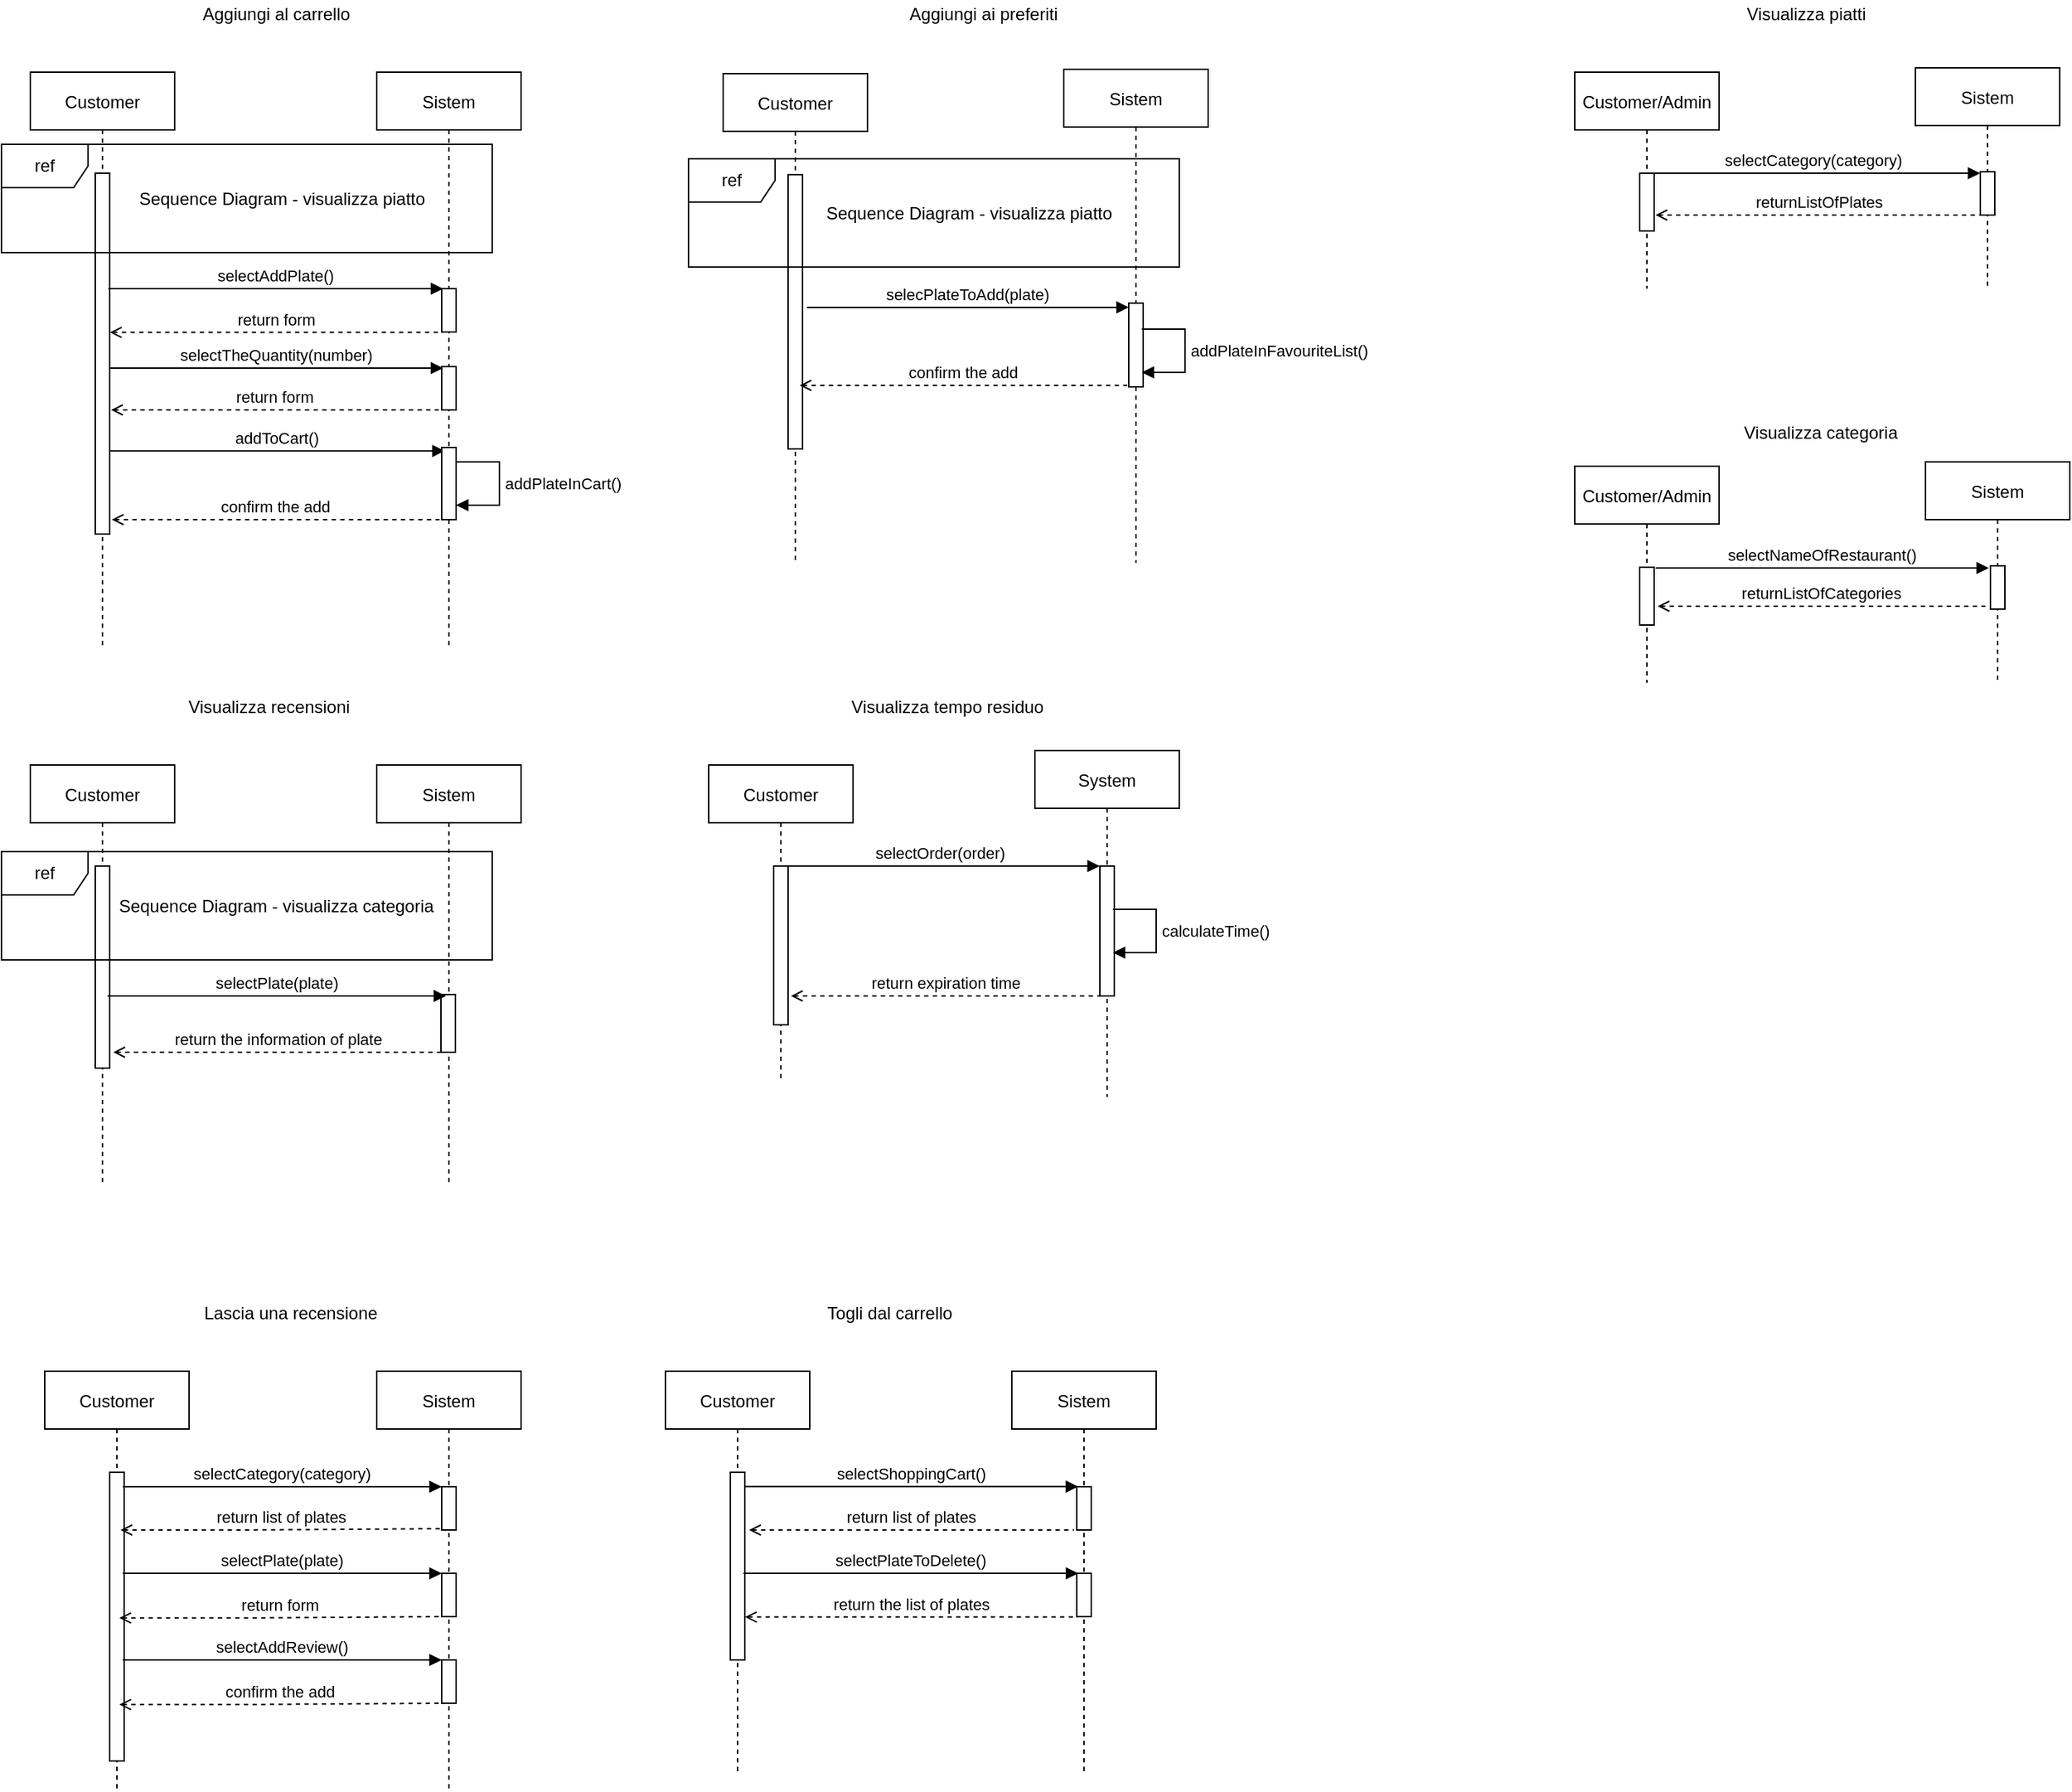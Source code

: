 <mxfile version="14.6.13" type="device"><diagram id="kgpKYQtTHZ0yAKxKKP6v" name="Page-1"><mxGraphModel dx="1422" dy="763" grid="1" gridSize="10" guides="1" tooltips="1" connect="1" arrows="1" fold="1" page="1" pageScale="1" pageWidth="850" pageHeight="1100" math="0" shadow="0"><root><mxCell id="0"/><mxCell id="1" parent="0"/><mxCell id="3nuBFxr9cyL0pnOWT2aG-1" value="Customer" style="shape=umlLifeline;perimeter=lifelinePerimeter;container=1;collapsible=0;recursiveResize=0;rounded=0;shadow=0;strokeWidth=1;" parent="1" vertex="1"><mxGeometry x="120" y="80" width="100" height="400" as="geometry"/></mxCell><mxCell id="3nuBFxr9cyL0pnOWT2aG-2" value="" style="points=[];perimeter=orthogonalPerimeter;rounded=0;shadow=0;strokeWidth=1;" parent="3nuBFxr9cyL0pnOWT2aG-1" vertex="1"><mxGeometry x="45" y="70" width="10" height="250" as="geometry"/></mxCell><mxCell id="faFvhAIwq-i0XWVPRD8w-1" value="Sistem" style="shape=umlLifeline;perimeter=lifelinePerimeter;container=1;collapsible=0;recursiveResize=0;rounded=0;shadow=0;strokeWidth=1;" parent="1" vertex="1"><mxGeometry x="360" y="80" width="100" height="400" as="geometry"/></mxCell><mxCell id="faFvhAIwq-i0XWVPRD8w-5" value="" style="points=[];perimeter=orthogonalPerimeter;rounded=0;shadow=0;strokeWidth=1;" parent="1" vertex="1"><mxGeometry x="405" y="230" width="10" height="30" as="geometry"/></mxCell><mxCell id="faFvhAIwq-i0XWVPRD8w-6" value="selectAddPlate()" style="verticalAlign=bottom;endArrow=block;shadow=0;strokeWidth=1;" parent="1" edge="1"><mxGeometry relative="1" as="geometry"><mxPoint x="174.1" y="230.0" as="sourcePoint"/><mxPoint x="406" y="230" as="targetPoint"/></mxGeometry></mxCell><mxCell id="faFvhAIwq-i0XWVPRD8w-7" value="return form" style="verticalAlign=bottom;endArrow=none;dashed=1;endSize=8;shadow=0;strokeWidth=1;exitX=1.033;exitY=0.212;exitDx=0;exitDy=0;exitPerimeter=0;startArrow=open;startFill=0;endFill=0;entryX=0.086;entryY=1.01;entryDx=0;entryDy=0;entryPerimeter=0;" parent="1" target="faFvhAIwq-i0XWVPRD8w-5" edge="1"><mxGeometry relative="1" as="geometry"><mxPoint x="524.83" y="260" as="targetPoint"/><mxPoint x="175.16" y="260.28" as="sourcePoint"/></mxGeometry></mxCell><mxCell id="faFvhAIwq-i0XWVPRD8w-8" value="" style="points=[];perimeter=orthogonalPerimeter;rounded=0;shadow=0;strokeWidth=1;" parent="1" vertex="1"><mxGeometry x="405" y="284" width="10" height="30" as="geometry"/></mxCell><mxCell id="faFvhAIwq-i0XWVPRD8w-9" value="selectTheQuantity(number)" style="verticalAlign=bottom;endArrow=block;shadow=0;strokeWidth=1;" parent="1" edge="1"><mxGeometry relative="1" as="geometry"><mxPoint x="175" y="285" as="sourcePoint"/><mxPoint x="406" y="285" as="targetPoint"/></mxGeometry></mxCell><mxCell id="faFvhAIwq-i0XWVPRD8w-10" value="return form" style="verticalAlign=bottom;endArrow=none;dashed=1;endSize=8;shadow=0;strokeWidth=1;startArrow=open;startFill=0;endFill=0;" parent="1" edge="1"><mxGeometry relative="1" as="geometry"><mxPoint x="403" y="314" as="targetPoint"/><mxPoint x="176" y="314" as="sourcePoint"/></mxGeometry></mxCell><mxCell id="faFvhAIwq-i0XWVPRD8w-11" value="addToCart()" style="verticalAlign=bottom;endArrow=block;shadow=0;strokeWidth=1;entryX=0.2;entryY=0.048;entryDx=0;entryDy=0;entryPerimeter=0;" parent="1" target="faFvhAIwq-i0XWVPRD8w-12" edge="1"><mxGeometry relative="1" as="geometry"><mxPoint x="175" y="342.4" as="sourcePoint"/><mxPoint x="345" y="340" as="targetPoint"/></mxGeometry></mxCell><mxCell id="faFvhAIwq-i0XWVPRD8w-12" value="" style="points=[];perimeter=orthogonalPerimeter;rounded=0;shadow=0;strokeWidth=1;" parent="1" vertex="1"><mxGeometry x="405" y="340" width="10" height="50" as="geometry"/></mxCell><mxCell id="faFvhAIwq-i0XWVPRD8w-18" value="Aggiungi al carrello" style="text;html=1;align=center;verticalAlign=middle;resizable=0;points=[];autosize=1;strokeColor=none;" parent="1" vertex="1"><mxGeometry x="230" y="30" width="120" height="20" as="geometry"/></mxCell><mxCell id="faFvhAIwq-i0XWVPRD8w-19" value="Customer" style="shape=umlLifeline;perimeter=lifelinePerimeter;container=1;collapsible=0;recursiveResize=0;rounded=0;shadow=0;strokeWidth=1;" parent="1" vertex="1"><mxGeometry x="600" y="81" width="100" height="339" as="geometry"/></mxCell><mxCell id="faFvhAIwq-i0XWVPRD8w-20" value="" style="points=[];perimeter=orthogonalPerimeter;rounded=0;shadow=0;strokeWidth=1;" parent="faFvhAIwq-i0XWVPRD8w-19" vertex="1"><mxGeometry x="45" y="70" width="10" height="190" as="geometry"/></mxCell><mxCell id="faFvhAIwq-i0XWVPRD8w-21" value="Sistem" style="shape=umlLifeline;perimeter=lifelinePerimeter;container=1;collapsible=0;recursiveResize=0;rounded=0;shadow=0;strokeWidth=1;" parent="1" vertex="1"><mxGeometry x="836" y="78" width="100" height="342" as="geometry"/></mxCell><mxCell id="faFvhAIwq-i0XWVPRD8w-26" value="" style="points=[];perimeter=orthogonalPerimeter;rounded=0;shadow=0;strokeWidth=1;" parent="faFvhAIwq-i0XWVPRD8w-21" vertex="1"><mxGeometry x="45" y="162" width="10" height="58" as="geometry"/></mxCell><mxCell id="faFvhAIwq-i0XWVPRD8w-27" value="selecPlateToAdd(plate)" style="verticalAlign=bottom;endArrow=block;entryX=0;entryY=0.033;shadow=0;strokeWidth=1;entryDx=0;entryDy=0;entryPerimeter=0;" parent="1" edge="1"><mxGeometry relative="1" as="geometry"><mxPoint x="658" y="243" as="sourcePoint"/><mxPoint x="881" y="242.914" as="targetPoint"/><Array as="points"><mxPoint x="860" y="243"/></Array></mxGeometry></mxCell><mxCell id="faFvhAIwq-i0XWVPRD8w-28" value="confirm the add" style="verticalAlign=bottom;endArrow=none;dashed=1;endSize=8;shadow=0;strokeWidth=1;startArrow=open;startFill=0;endFill=0;" parent="1" edge="1"><mxGeometry relative="1" as="geometry"><mxPoint x="880" y="297" as="targetPoint"/><mxPoint x="653" y="297" as="sourcePoint"/><Array as="points"><mxPoint x="770" y="297"/></Array></mxGeometry></mxCell><mxCell id="faFvhAIwq-i0XWVPRD8w-41" value="Aggiungi ai preferiti" style="text;html=1;align=center;verticalAlign=middle;resizable=0;points=[];autosize=1;strokeColor=none;" parent="1" vertex="1"><mxGeometry x="720" y="30" width="120" height="20" as="geometry"/></mxCell><mxCell id="faFvhAIwq-i0XWVPRD8w-42" value="Customer" style="shape=umlLifeline;perimeter=lifelinePerimeter;container=1;collapsible=0;recursiveResize=0;rounded=0;shadow=0;strokeWidth=1;" parent="1" vertex="1"><mxGeometry x="120" y="560" width="100" height="290" as="geometry"/></mxCell><mxCell id="faFvhAIwq-i0XWVPRD8w-43" value="" style="points=[];perimeter=orthogonalPerimeter;rounded=0;shadow=0;strokeWidth=1;" parent="faFvhAIwq-i0XWVPRD8w-42" vertex="1"><mxGeometry x="45" y="70" width="10" height="140" as="geometry"/></mxCell><mxCell id="faFvhAIwq-i0XWVPRD8w-44" value="Sistem" style="shape=umlLifeline;perimeter=lifelinePerimeter;container=1;collapsible=0;recursiveResize=0;rounded=0;shadow=0;strokeWidth=1;" parent="1" vertex="1"><mxGeometry x="360" y="560" width="100" height="290" as="geometry"/></mxCell><mxCell id="faFvhAIwq-i0XWVPRD8w-50" value="" style="points=[];perimeter=orthogonalPerimeter;rounded=0;shadow=0;strokeWidth=1;" parent="faFvhAIwq-i0XWVPRD8w-44" vertex="1"><mxGeometry x="44.5" y="159" width="10" height="40" as="geometry"/></mxCell><mxCell id="faFvhAIwq-i0XWVPRD8w-49" value="selectPlate(plate)" style="verticalAlign=bottom;endArrow=block;shadow=0;strokeWidth=1;" parent="1" edge="1"><mxGeometry relative="1" as="geometry"><mxPoint x="173.5" y="720" as="sourcePoint"/><mxPoint x="408" y="720" as="targetPoint"/></mxGeometry></mxCell><mxCell id="faFvhAIwq-i0XWVPRD8w-51" value="return the information of plate" style="verticalAlign=bottom;endArrow=none;dashed=1;endSize=8;shadow=0;strokeWidth=1;startArrow=open;startFill=0;endFill=0;entryX=0.15;entryY=1;entryDx=0;entryDy=0;entryPerimeter=0;" parent="1" edge="1" target="faFvhAIwq-i0XWVPRD8w-50"><mxGeometry relative="1" as="geometry"><mxPoint x="392.5" y="759" as="targetPoint"/><mxPoint x="177.5" y="759" as="sourcePoint"/><Array as="points"><mxPoint x="262.5" y="759"/></Array></mxGeometry></mxCell><mxCell id="faFvhAIwq-i0XWVPRD8w-57" value="Visualizza recensioni" style="text;html=1;align=center;verticalAlign=middle;resizable=0;points=[];autosize=1;strokeColor=none;" parent="1" vertex="1"><mxGeometry x="220" y="510" width="130" height="20" as="geometry"/></mxCell><mxCell id="faFvhAIwq-i0XWVPRD8w-58" value="Customer" style="shape=umlLifeline;perimeter=lifelinePerimeter;container=1;collapsible=0;recursiveResize=0;rounded=0;shadow=0;strokeWidth=1;" parent="1" vertex="1"><mxGeometry x="590" y="560" width="100" height="220" as="geometry"/></mxCell><mxCell id="faFvhAIwq-i0XWVPRD8w-59" value="" style="points=[];perimeter=orthogonalPerimeter;rounded=0;shadow=0;strokeWidth=1;" parent="faFvhAIwq-i0XWVPRD8w-58" vertex="1"><mxGeometry x="45" y="70" width="10" height="110" as="geometry"/></mxCell><mxCell id="faFvhAIwq-i0XWVPRD8w-60" value="System" style="shape=umlLifeline;perimeter=lifelinePerimeter;container=1;collapsible=0;recursiveResize=0;rounded=0;shadow=0;strokeWidth=1;" parent="1" vertex="1"><mxGeometry x="816" y="550" width="100" height="240" as="geometry"/></mxCell><mxCell id="faFvhAIwq-i0XWVPRD8w-61" value="" style="points=[];perimeter=orthogonalPerimeter;rounded=0;shadow=0;strokeWidth=1;" parent="faFvhAIwq-i0XWVPRD8w-60" vertex="1"><mxGeometry x="45" y="80" width="10" height="90" as="geometry"/></mxCell><mxCell id="faFvhAIwq-i0XWVPRD8w-66" value="selectOrder(order)" style="verticalAlign=bottom;endArrow=block;entryX=0.09;entryY=-0.003;shadow=0;strokeWidth=1;entryDx=0;entryDy=0;entryPerimeter=0;" parent="1" edge="1"><mxGeometry relative="1" as="geometry"><mxPoint x="640" y="630" as="sourcePoint"/><mxPoint x="860.9" y="630" as="targetPoint"/></mxGeometry></mxCell><mxCell id="faFvhAIwq-i0XWVPRD8w-67" value="return expiration time" style="verticalAlign=bottom;endArrow=none;dashed=1;endSize=8;shadow=0;strokeWidth=1;startArrow=open;startFill=0;endFill=0;" parent="1" edge="1"><mxGeometry relative="1" as="geometry"><mxPoint x="862" y="720" as="targetPoint"/><mxPoint x="647" y="720" as="sourcePoint"/><Array as="points"><mxPoint x="700" y="720"/><mxPoint x="732" y="720"/><mxPoint x="790" y="720"/></Array></mxGeometry></mxCell><mxCell id="faFvhAIwq-i0XWVPRD8w-76" value="calculateTime()" style="edgeStyle=orthogonalEdgeStyle;html=1;align=left;spacingLeft=2;endArrow=block;rounded=0;" parent="1" edge="1"><mxGeometry relative="1" as="geometry"><mxPoint x="870" y="660" as="sourcePoint"/><Array as="points"><mxPoint x="900" y="660"/><mxPoint x="900" y="690"/></Array><mxPoint x="870" y="690" as="targetPoint"/></mxGeometry></mxCell><mxCell id="faFvhAIwq-i0XWVPRD8w-77" value="Visualizza tempo residuo" style="text;html=1;align=center;verticalAlign=middle;resizable=0;points=[];autosize=1;strokeColor=none;" parent="1" vertex="1"><mxGeometry x="680" y="510" width="150" height="20" as="geometry"/></mxCell><mxCell id="faFvhAIwq-i0XWVPRD8w-78" value="Customer" style="shape=umlLifeline;perimeter=lifelinePerimeter;container=1;collapsible=0;recursiveResize=0;rounded=0;shadow=0;strokeWidth=1;" parent="1" vertex="1"><mxGeometry x="130" y="980" width="100" height="290" as="geometry"/></mxCell><mxCell id="faFvhAIwq-i0XWVPRD8w-79" value="" style="points=[];perimeter=orthogonalPerimeter;rounded=0;shadow=0;strokeWidth=1;" parent="faFvhAIwq-i0XWVPRD8w-78" vertex="1"><mxGeometry x="45" y="70" width="10" height="200" as="geometry"/></mxCell><mxCell id="faFvhAIwq-i0XWVPRD8w-80" value="Sistem" style="shape=umlLifeline;perimeter=lifelinePerimeter;container=1;collapsible=0;recursiveResize=0;rounded=0;shadow=0;strokeWidth=1;" parent="1" vertex="1"><mxGeometry x="360" y="980" width="100" height="290" as="geometry"/></mxCell><mxCell id="faFvhAIwq-i0XWVPRD8w-81" value="" style="points=[];perimeter=orthogonalPerimeter;rounded=0;shadow=0;strokeWidth=1;" parent="faFvhAIwq-i0XWVPRD8w-80" vertex="1"><mxGeometry x="45" y="80" width="10" height="30" as="geometry"/></mxCell><mxCell id="faFvhAIwq-i0XWVPRD8w-82" value="" style="points=[];perimeter=orthogonalPerimeter;rounded=0;shadow=0;strokeWidth=1;" parent="faFvhAIwq-i0XWVPRD8w-80" vertex="1"><mxGeometry x="45" y="140" width="10" height="30" as="geometry"/></mxCell><mxCell id="faFvhAIwq-i0XWVPRD8w-90" value="" style="points=[];perimeter=orthogonalPerimeter;rounded=0;shadow=0;strokeWidth=1;" parent="faFvhAIwq-i0XWVPRD8w-80" vertex="1"><mxGeometry x="45" y="200" width="10" height="30" as="geometry"/></mxCell><mxCell id="faFvhAIwq-i0XWVPRD8w-83" value="selectCategory(category)" style="verticalAlign=bottom;endArrow=block;entryX=0.09;entryY=-0.003;shadow=0;strokeWidth=1;entryDx=0;entryDy=0;entryPerimeter=0;" parent="1" edge="1"><mxGeometry relative="1" as="geometry"><mxPoint x="184.1" y="1060" as="sourcePoint"/><mxPoint x="405.0" y="1060" as="targetPoint"/></mxGeometry></mxCell><mxCell id="faFvhAIwq-i0XWVPRD8w-84" value="return list of plates" style="verticalAlign=bottom;endArrow=none;dashed=1;endSize=8;shadow=0;strokeWidth=1;startArrow=open;startFill=0;endFill=0;entryX=0.082;entryY=0.969;entryDx=0;entryDy=0;entryPerimeter=0;" parent="1" target="faFvhAIwq-i0XWVPRD8w-81" edge="1"><mxGeometry relative="1" as="geometry"><mxPoint x="397.5" y="1090" as="targetPoint"/><mxPoint x="182.5" y="1090" as="sourcePoint"/><Array as="points"><mxPoint x="267.5" y="1090"/></Array></mxGeometry></mxCell><mxCell id="faFvhAIwq-i0XWVPRD8w-85" value="selectPlate(plate)" style="verticalAlign=bottom;endArrow=block;entryX=0.09;entryY=-0.003;shadow=0;strokeWidth=1;entryDx=0;entryDy=0;entryPerimeter=0;" parent="1" edge="1"><mxGeometry relative="1" as="geometry"><mxPoint x="184.1" y="1120.0" as="sourcePoint"/><mxPoint x="405.0" y="1120.0" as="targetPoint"/></mxGeometry></mxCell><mxCell id="faFvhAIwq-i0XWVPRD8w-89" value="return form" style="verticalAlign=bottom;endArrow=none;dashed=1;endSize=8;shadow=0;strokeWidth=1;startArrow=open;startFill=0;endFill=0;entryX=0.082;entryY=0.969;entryDx=0;entryDy=0;entryPerimeter=0;" parent="1" edge="1"><mxGeometry relative="1" as="geometry"><mxPoint x="405.0" y="1150" as="targetPoint"/><mxPoint x="181.68" y="1150.93" as="sourcePoint"/><Array as="points"><mxPoint x="266.68" y="1150.93"/></Array></mxGeometry></mxCell><mxCell id="faFvhAIwq-i0XWVPRD8w-91" value="selectAddReview()" style="verticalAlign=bottom;endArrow=block;entryX=0.09;entryY=-0.003;shadow=0;strokeWidth=1;entryDx=0;entryDy=0;entryPerimeter=0;" parent="1" edge="1"><mxGeometry relative="1" as="geometry"><mxPoint x="184.1" y="1180.0" as="sourcePoint"/><mxPoint x="405" y="1180.0" as="targetPoint"/></mxGeometry></mxCell><mxCell id="faFvhAIwq-i0XWVPRD8w-92" value="confirm the add" style="verticalAlign=bottom;endArrow=none;dashed=1;endSize=8;shadow=0;strokeWidth=1;startArrow=open;startFill=0;endFill=0;entryX=0.082;entryY=0.969;entryDx=0;entryDy=0;entryPerimeter=0;" parent="1" edge="1"><mxGeometry relative="1" as="geometry"><mxPoint x="405.0" y="1210" as="targetPoint"/><mxPoint x="181.68" y="1210.93" as="sourcePoint"/><Array as="points"><mxPoint x="266.68" y="1210.93"/></Array></mxGeometry></mxCell><mxCell id="faFvhAIwq-i0XWVPRD8w-93" value="Lascia una recensione" style="text;html=1;align=center;verticalAlign=middle;resizable=0;points=[];autosize=1;strokeColor=none;" parent="1" vertex="1"><mxGeometry x="230" y="930" width="140" height="20" as="geometry"/></mxCell><mxCell id="faFvhAIwq-i0XWVPRD8w-94" value="Customer" style="shape=umlLifeline;perimeter=lifelinePerimeter;container=1;collapsible=0;recursiveResize=0;rounded=0;shadow=0;strokeWidth=1;" parent="1" vertex="1"><mxGeometry x="560" y="980" width="100" height="280" as="geometry"/></mxCell><mxCell id="faFvhAIwq-i0XWVPRD8w-95" value="" style="points=[];perimeter=orthogonalPerimeter;rounded=0;shadow=0;strokeWidth=1;" parent="faFvhAIwq-i0XWVPRD8w-94" vertex="1"><mxGeometry x="45" y="70" width="10" height="130" as="geometry"/></mxCell><mxCell id="faFvhAIwq-i0XWVPRD8w-96" value="selectShoppingCart()" style="verticalAlign=bottom;endArrow=block;entryX=0.09;entryY=-0.003;shadow=0;strokeWidth=1;entryDx=0;entryDy=0;entryPerimeter=0;" parent="1" source="faFvhAIwq-i0XWVPRD8w-95" target="faFvhAIwq-i0XWVPRD8w-98" edge="1"><mxGeometry relative="1" as="geometry"><mxPoint x="715" y="1060" as="sourcePoint"/></mxGeometry></mxCell><mxCell id="faFvhAIwq-i0XWVPRD8w-97" value="Sistem" style="shape=umlLifeline;perimeter=lifelinePerimeter;container=1;collapsible=0;recursiveResize=0;rounded=0;shadow=0;strokeWidth=1;" parent="1" vertex="1"><mxGeometry x="800" y="980" width="100" height="280" as="geometry"/></mxCell><mxCell id="faFvhAIwq-i0XWVPRD8w-98" value="" style="points=[];perimeter=orthogonalPerimeter;rounded=0;shadow=0;strokeWidth=1;" parent="faFvhAIwq-i0XWVPRD8w-97" vertex="1"><mxGeometry x="45" y="80" width="10" height="30" as="geometry"/></mxCell><mxCell id="faFvhAIwq-i0XWVPRD8w-99" value="return list of plates" style="verticalAlign=bottom;endArrow=none;dashed=1;endSize=8;shadow=0;strokeWidth=1;startArrow=open;startFill=0;endFill=0;" parent="1" edge="1"><mxGeometry relative="1" as="geometry"><mxPoint x="843" y="1090" as="targetPoint"/><mxPoint x="618" y="1090" as="sourcePoint"/></mxGeometry></mxCell><mxCell id="faFvhAIwq-i0XWVPRD8w-100" value="" style="points=[];perimeter=orthogonalPerimeter;rounded=0;shadow=0;strokeWidth=1;" parent="1" vertex="1"><mxGeometry x="845" y="1120" width="10" height="30" as="geometry"/></mxCell><mxCell id="faFvhAIwq-i0XWVPRD8w-101" value="selectPlateToDelete()" style="verticalAlign=bottom;endArrow=block;shadow=0;strokeWidth=1;" parent="1" edge="1"><mxGeometry relative="1" as="geometry"><mxPoint x="614.1" y="1120" as="sourcePoint"/><mxPoint x="846" y="1120" as="targetPoint"/></mxGeometry></mxCell><mxCell id="faFvhAIwq-i0XWVPRD8w-102" value="return the list of plates" style="verticalAlign=bottom;endArrow=none;dashed=1;endSize=8;shadow=0;strokeWidth=1;exitX=1.033;exitY=0.212;exitDx=0;exitDy=0;exitPerimeter=0;startArrow=open;startFill=0;endFill=0;entryX=0.086;entryY=1.01;entryDx=0;entryDy=0;entryPerimeter=0;" parent="1" target="faFvhAIwq-i0XWVPRD8w-100" edge="1"><mxGeometry relative="1" as="geometry"><mxPoint x="964.83" y="1150" as="targetPoint"/><mxPoint x="615.16" y="1150.28" as="sourcePoint"/></mxGeometry></mxCell><mxCell id="faFvhAIwq-i0XWVPRD8w-109" value="Togli dal carrello" style="text;html=1;align=center;verticalAlign=middle;resizable=0;points=[];autosize=1;strokeColor=none;" parent="1" vertex="1"><mxGeometry x="660" y="930" width="110" height="20" as="geometry"/></mxCell><mxCell id="faFvhAIwq-i0XWVPRD8w-118" value="confirm the add" style="verticalAlign=bottom;endArrow=none;dashed=1;endSize=8;shadow=0;strokeWidth=1;startArrow=open;startFill=0;endFill=0;" parent="1" edge="1"><mxGeometry relative="1" as="geometry"><mxPoint x="403.5" y="390" as="targetPoint"/><mxPoint x="176.5" y="390" as="sourcePoint"/></mxGeometry></mxCell><mxCell id="P9_rgPWlf50oz-84YT5a-1" value="addPlateInCart()" style="edgeStyle=orthogonalEdgeStyle;html=1;align=left;spacingLeft=2;endArrow=block;rounded=0;" parent="1" edge="1"><mxGeometry relative="1" as="geometry"><mxPoint x="415" y="350" as="sourcePoint"/><Array as="points"><mxPoint x="445" y="350"/><mxPoint x="445" y="380"/></Array><mxPoint x="415" y="380" as="targetPoint"/></mxGeometry></mxCell><mxCell id="P9_rgPWlf50oz-84YT5a-3" value="addPlateInFavouriteList()" style="edgeStyle=orthogonalEdgeStyle;html=1;align=left;spacingLeft=2;endArrow=block;rounded=0;" parent="1" edge="1"><mxGeometry relative="1" as="geometry"><mxPoint x="890" y="258.0" as="sourcePoint"/><Array as="points"><mxPoint x="920" y="258"/><mxPoint x="920" y="288"/></Array><mxPoint x="890" y="288.0" as="targetPoint"/></mxGeometry></mxCell><mxCell id="-QNKCB4I3natRrxF6Kiz-1" value="Customer/Admin" style="shape=umlLifeline;perimeter=lifelinePerimeter;container=1;collapsible=0;recursiveResize=0;rounded=0;shadow=0;strokeWidth=1;" vertex="1" parent="1"><mxGeometry x="1190" y="80" width="100" height="150" as="geometry"/></mxCell><mxCell id="-QNKCB4I3natRrxF6Kiz-2" value="" style="points=[];perimeter=orthogonalPerimeter;rounded=0;shadow=0;strokeWidth=1;" vertex="1" parent="-QNKCB4I3natRrxF6Kiz-1"><mxGeometry x="45" y="70" width="10" height="40" as="geometry"/></mxCell><mxCell id="-QNKCB4I3natRrxF6Kiz-3" value="Sistem" style="shape=umlLifeline;perimeter=lifelinePerimeter;container=1;collapsible=0;recursiveResize=0;rounded=0;shadow=0;strokeWidth=1;" vertex="1" parent="1"><mxGeometry x="1426" y="77" width="100" height="153" as="geometry"/></mxCell><mxCell id="-QNKCB4I3natRrxF6Kiz-4" value="" style="points=[];perimeter=orthogonalPerimeter;rounded=0;shadow=0;strokeWidth=1;" vertex="1" parent="-QNKCB4I3natRrxF6Kiz-3"><mxGeometry x="45" y="72" width="10" height="30" as="geometry"/></mxCell><mxCell id="-QNKCB4I3natRrxF6Kiz-6" value="Visualizza piatti" style="text;html=1;align=center;verticalAlign=middle;resizable=0;points=[];autosize=1;strokeColor=none;" vertex="1" parent="1"><mxGeometry x="1300" y="30" width="100" height="20" as="geometry"/></mxCell><mxCell id="-QNKCB4I3natRrxF6Kiz-7" value="selectCategory(category)" style="verticalAlign=bottom;endArrow=block;entryX=0.09;entryY=-0.003;shadow=0;strokeWidth=1;entryDx=0;entryDy=0;entryPerimeter=0;" edge="1" parent="1"><mxGeometry relative="1" as="geometry"><mxPoint x="1240" y="150" as="sourcePoint"/><mxPoint x="1470.9" y="150" as="targetPoint"/></mxGeometry></mxCell><mxCell id="-QNKCB4I3natRrxF6Kiz-8" value="returnListOfPlates" style="verticalAlign=bottom;endArrow=none;dashed=1;endSize=8;shadow=0;strokeWidth=1;startArrow=open;startFill=0;endFill=0;" edge="1" parent="1"><mxGeometry relative="1" as="geometry"><mxPoint x="1473" y="179" as="targetPoint"/><mxPoint x="1246" y="179" as="sourcePoint"/></mxGeometry></mxCell><mxCell id="-QNKCB4I3natRrxF6Kiz-9" value="Customer/Admin" style="shape=umlLifeline;perimeter=lifelinePerimeter;container=1;collapsible=0;recursiveResize=0;rounded=0;shadow=0;strokeWidth=1;" vertex="1" parent="1"><mxGeometry x="1190" y="353" width="100" height="150" as="geometry"/></mxCell><mxCell id="-QNKCB4I3natRrxF6Kiz-10" value="" style="points=[];perimeter=orthogonalPerimeter;rounded=0;shadow=0;strokeWidth=1;" vertex="1" parent="-QNKCB4I3natRrxF6Kiz-9"><mxGeometry x="45" y="70" width="10" height="40" as="geometry"/></mxCell><mxCell id="-QNKCB4I3natRrxF6Kiz-11" value="Sistem" style="shape=umlLifeline;perimeter=lifelinePerimeter;container=1;collapsible=0;recursiveResize=0;rounded=0;shadow=0;strokeWidth=1;" vertex="1" parent="1"><mxGeometry x="1433" y="350" width="100" height="153" as="geometry"/></mxCell><mxCell id="-QNKCB4I3natRrxF6Kiz-12" value="" style="points=[];perimeter=orthogonalPerimeter;rounded=0;shadow=0;strokeWidth=1;" vertex="1" parent="-QNKCB4I3natRrxF6Kiz-11"><mxGeometry x="45" y="72" width="10" height="30" as="geometry"/></mxCell><mxCell id="-QNKCB4I3natRrxF6Kiz-13" value="selectNameOfRestaurant()" style="verticalAlign=bottom;endArrow=block;entryX=0.09;entryY=-0.003;shadow=0;strokeWidth=1;entryDx=0;entryDy=0;entryPerimeter=0;" edge="1" parent="1"><mxGeometry relative="1" as="geometry"><mxPoint x="1246" y="423.5" as="sourcePoint"/><mxPoint x="1476.9" y="423.5" as="targetPoint"/></mxGeometry></mxCell><mxCell id="-QNKCB4I3natRrxF6Kiz-14" value="Visualizza categoria" style="text;html=1;align=center;verticalAlign=middle;resizable=0;points=[];autosize=1;strokeColor=none;" vertex="1" parent="1"><mxGeometry x="1300" y="320" width="120" height="20" as="geometry"/></mxCell><mxCell id="-QNKCB4I3natRrxF6Kiz-15" value="returnListOfCategories" style="verticalAlign=bottom;endArrow=none;dashed=1;endSize=8;shadow=0;strokeWidth=1;startArrow=open;startFill=0;endFill=0;" edge="1" parent="1"><mxGeometry relative="1" as="geometry"><mxPoint x="1474.5" y="450" as="targetPoint"/><mxPoint x="1247.5" y="450" as="sourcePoint"/></mxGeometry></mxCell><mxCell id="-QNKCB4I3natRrxF6Kiz-19" value="Sequence Diagram - visualizza piatto" style="text;html=1;align=center;verticalAlign=middle;resizable=0;points=[];autosize=1;strokeColor=none;" vertex="1" parent="1"><mxGeometry x="660" y="167.5" width="220" height="20" as="geometry"/></mxCell><mxCell id="-QNKCB4I3natRrxF6Kiz-20" value="ref" style="shape=umlFrame;whiteSpace=wrap;html=1;" vertex="1" parent="1"><mxGeometry x="100" y="130" width="340" height="75" as="geometry"/></mxCell><mxCell id="-QNKCB4I3natRrxF6Kiz-21" value="Sequence Diagram - visualizza piatto" style="text;html=1;align=center;verticalAlign=middle;resizable=0;points=[];autosize=1;strokeColor=none;" vertex="1" parent="1"><mxGeometry x="184" y="157.5" width="220" height="20" as="geometry"/></mxCell><mxCell id="-QNKCB4I3natRrxF6Kiz-16" value="ref" style="shape=umlFrame;whiteSpace=wrap;html=1;" vertex="1" parent="1"><mxGeometry x="576" y="140" width="340" height="75" as="geometry"/></mxCell><mxCell id="-QNKCB4I3natRrxF6Kiz-22" value="ref" style="shape=umlFrame;whiteSpace=wrap;html=1;" vertex="1" parent="1"><mxGeometry x="100" y="620" width="340" height="75" as="geometry"/></mxCell><mxCell id="-QNKCB4I3natRrxF6Kiz-23" value="Sequence Diagram - visualizza categoria" style="text;html=1;align=center;verticalAlign=middle;resizable=0;points=[];autosize=1;strokeColor=none;" vertex="1" parent="1"><mxGeometry x="170" y="647.5" width="240" height="20" as="geometry"/></mxCell></root></mxGraphModel></diagram></mxfile>
